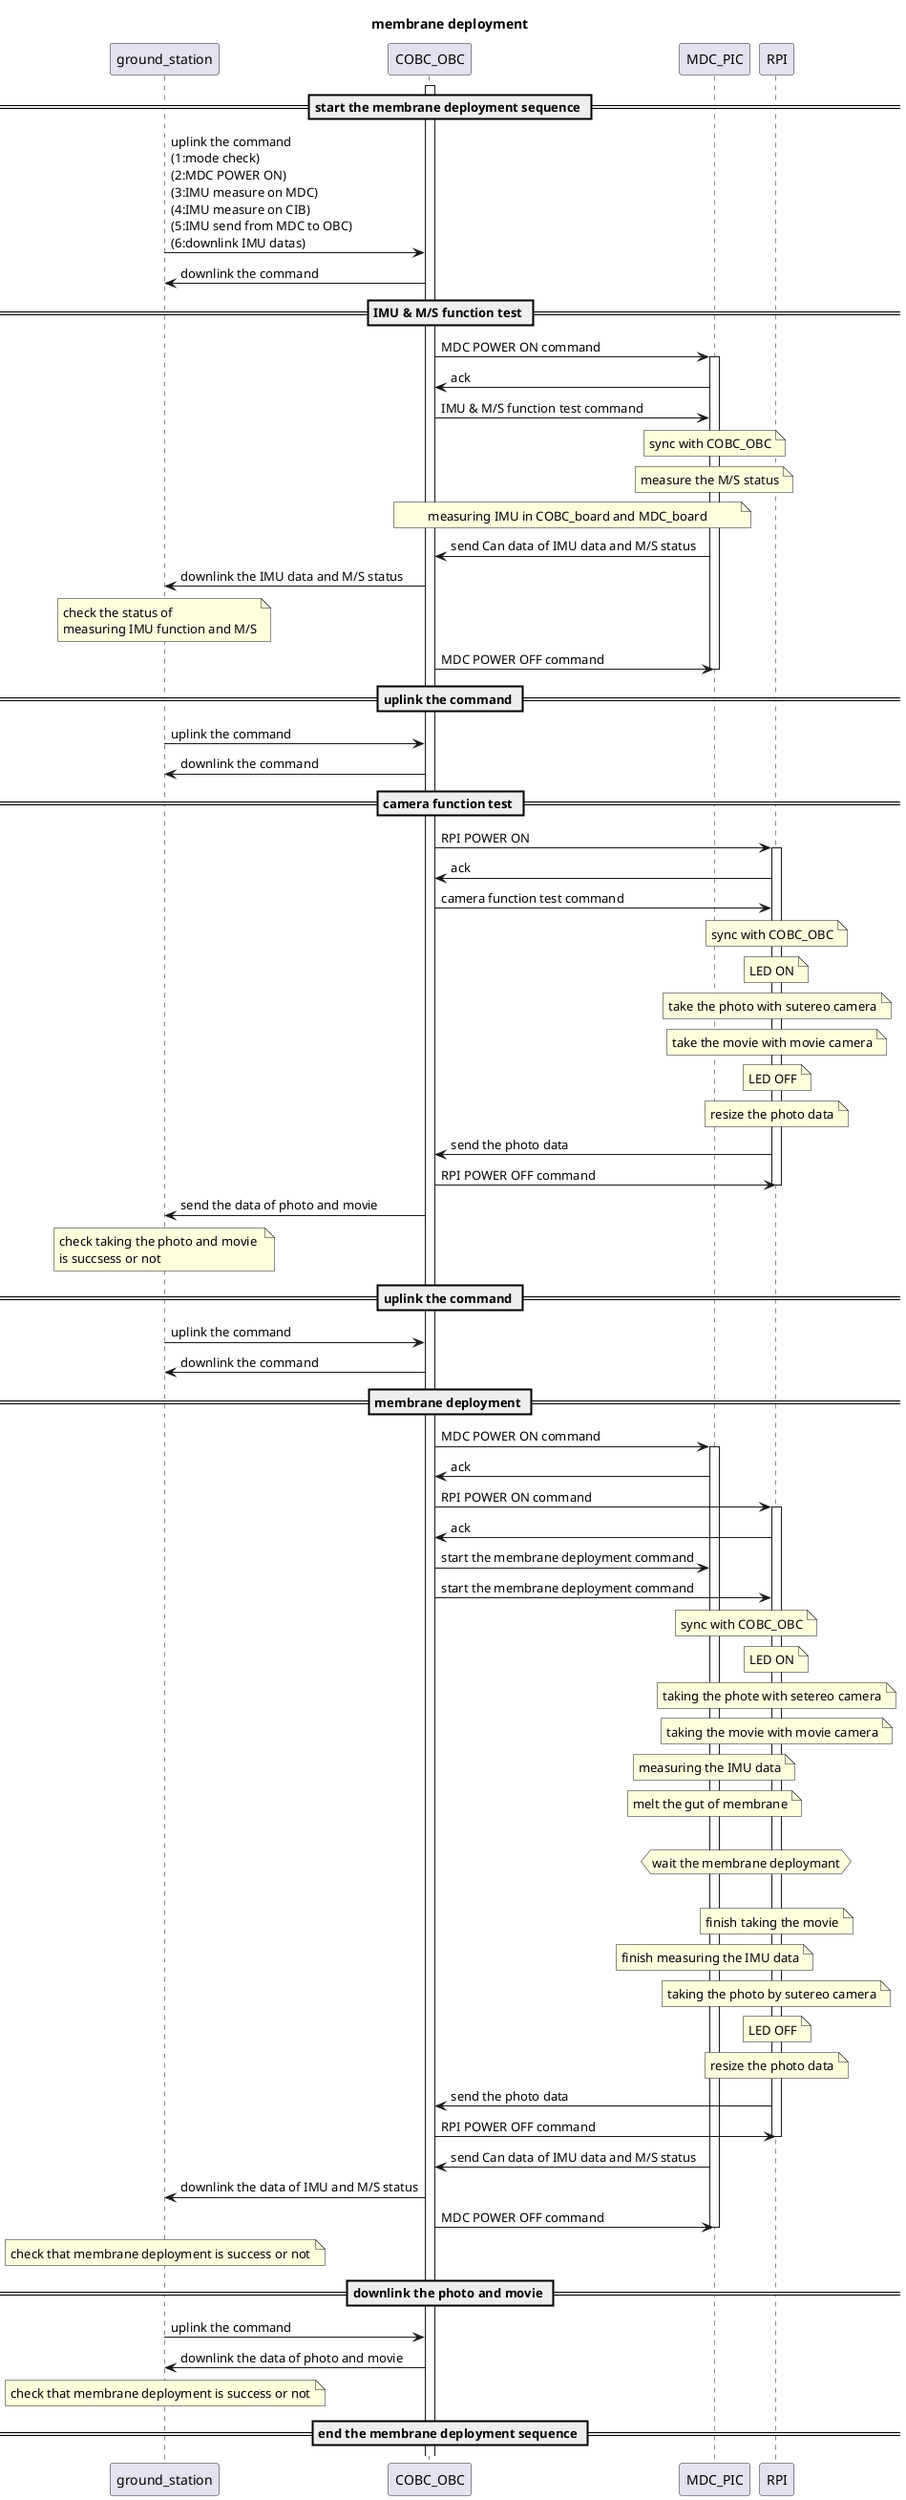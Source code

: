 smembrane_deployment.pu

@startuml
title membrane deployment

participant ground_station
participant COBC_OBC
participant MDC_PIC
participant RPI

== start the membrane deployment sequence ==
activate COBC_OBC
ground_station -> COBC_OBC: uplink the command \n(1:mode check) \n(2:MDC POWER ON) \n(3:IMU measure on MDC) \n(4:IMU measure on CIB) \n(5:IMU send from MDC to OBC) \n(6:downlink IMU datas)
COBC_OBC -> ground_station: downlink the command 

== IMU & M/S function test ==
COBC_OBC -> MDC_PIC         : MDC POWER ON command
activate MDC_PIC
MDC_PIC  -> COBC_OBC        : ack
COBC_OBC -> MDC_PIC         : IMU & M/S function test command
note over MDC_PIC           : sync with COBC_OBC
note over MDC_PIC           : measure the M/S status
note over COBC_OBC, MDC_PIC : measuring IMU in COBC_board and MDC_board
MDC_PIC  -> COBC_OBC        : send Can data of IMU data and M/S status
COBC_OBC -> ground_station  : downlink the IMU data and M/S status
note over ground_station    : check the status of \nmeasuring IMU function and M/S
COBC_OBC -> MDC_PIC         : MDC POWER OFF command
deactivate MDC_PIC

== uplink the command ==
ground_station -> COBC_OBC  : uplink the command
COBC_OBC -> ground_station  : downlink the command

== camera function test ==
COBC_OBC -> RPI             : RPI POWER ON
activate RPI
RPI -> COBC_OBC             : ack
COBC_OBC -> RPI             : camera function test command
note over RPI               : sync with COBC_OBC
note over RPI               : LED ON
note over RPI               : take the photo with sutereo camera
note over RPI               : take the movie with movie camera
note over RPI               : LED OFF
note over RPI               : resize the photo data
RPI -> COBC_OBC             : send the photo data
COBC_OBC -> RPI             : RPI POWER OFF command
deactivate RPI
COBC_OBC -> ground_station  : send the data of photo and movie
note over ground_station    : check taking the photo and movie \nis succsess or not

== uplink the command ==
ground_station -> COBC_OBC  : uplink the command
COBC_OBC -> ground_station  : downlink the command

== membrane deployment ==
COBC_OBC -> MDC_PIC         : MDC POWER ON command
activate MDC_PIC
MDC_PIC -> COBC_OBC         : ack
COBC_OBC -> RPI             : RPI POWER ON command
activate RPI
RPI -> COBC_OBC             : ack
COBC_OBC -> MDC_PIC         : start the membrane deployment command
COBC_OBC -> RPI             : start the membrane deployment command
note over MDC_PIC, RPI      : sync with COBC_OBC
note over RPI               : LED ON
note over RPI               : taking the phote with setereo camera
note over RPI               : taking the movie with movie camera
note over MDC_PIC           : measuring the IMU data
note over MDC_PIC           : melt the gut of membrane
|||
hnote over RPI,MDC_PIC       : wait the membrane deploymant
|||
note over RPI               : finish taking the movie
note over MDC_PIC           : finish measuring the IMU data
note over RPI               : taking the photo by sutereo camera
note over RPI               : LED OFF
note over RPI               : resize the photo data
RPI -> COBC_OBC             : send the photo data
COBC_OBC -> RPI             : RPI POWER OFF command
deactivate RPI
MDC_PIC -> COBC_OBC         : send Can data of IMU data and M/S status
COBC_OBC -> ground_station  : downlink the data of IMU and M/S status
COBC_OBC -> MDC_PIC         : MDC POWER OFF command
deactivate MDC_PIC
note over ground_station    : check that membrane deployment is success or not

== downlink the photo and movie ==
ground_station -> COBC_OBC  : uplink the command
COBC_OBC -> ground_station  : downlink the data of photo and movie
note over ground_station    : check that membrane deployment is success or not

== end the membrane deployment sequence ==
@enduml